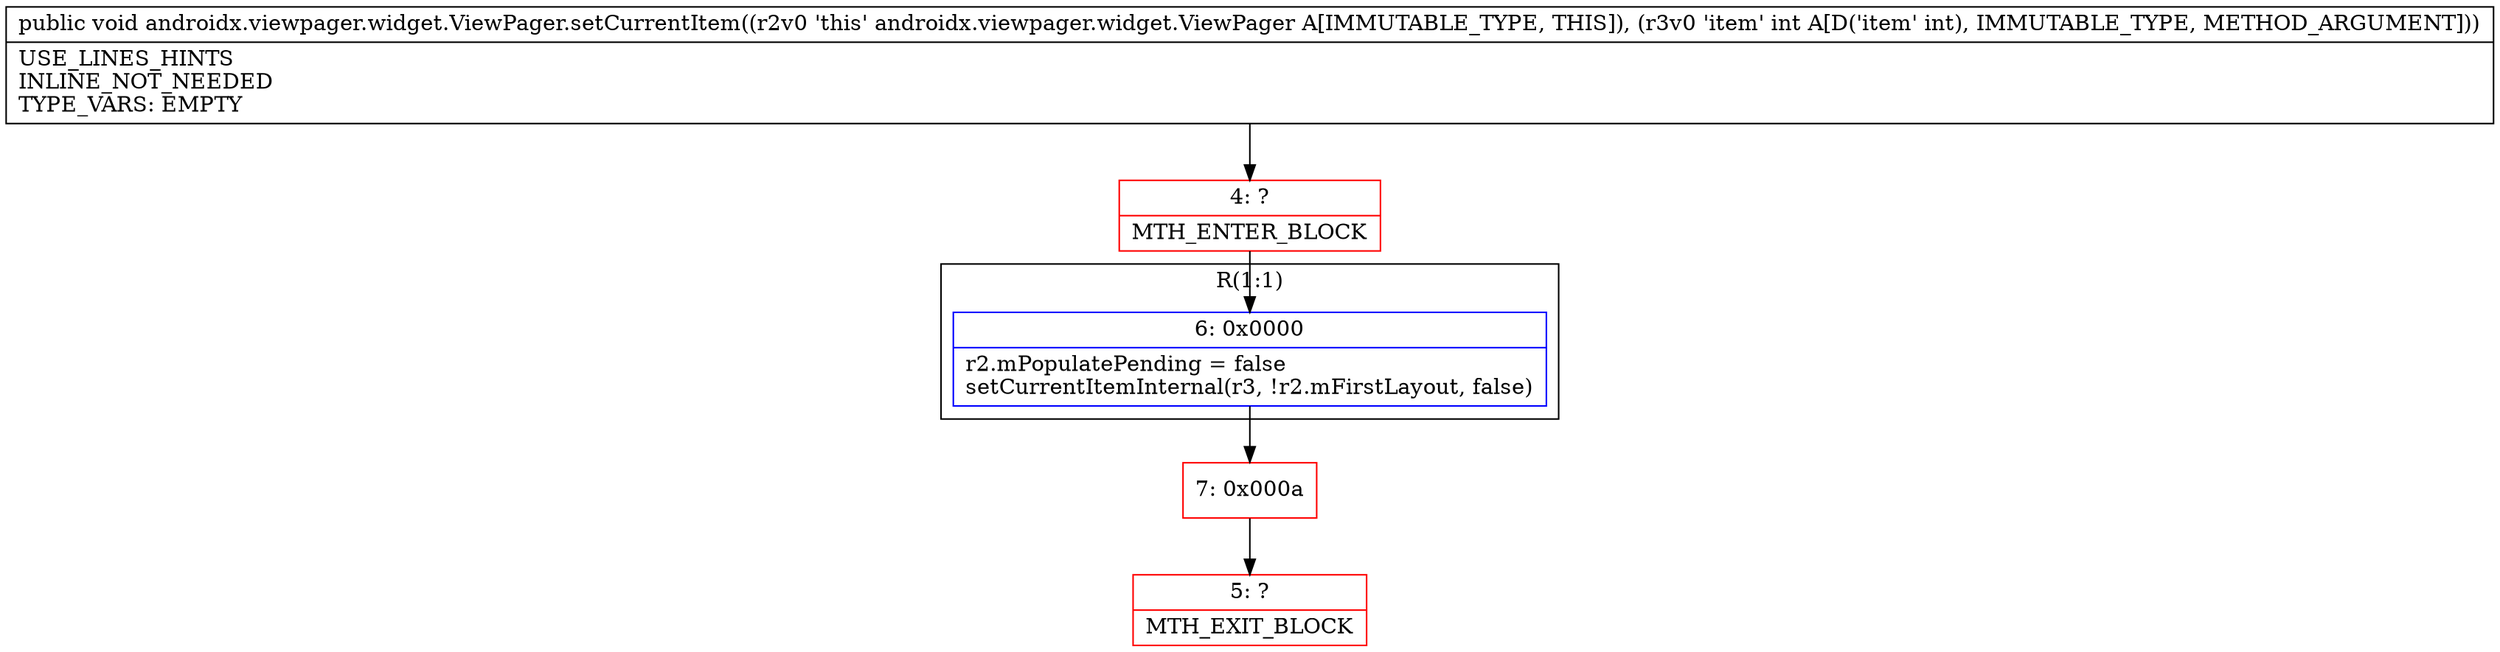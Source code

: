 digraph "CFG forandroidx.viewpager.widget.ViewPager.setCurrentItem(I)V" {
subgraph cluster_Region_203730691 {
label = "R(1:1)";
node [shape=record,color=blue];
Node_6 [shape=record,label="{6\:\ 0x0000|r2.mPopulatePending = false\lsetCurrentItemInternal(r3, !r2.mFirstLayout, false)\l}"];
}
Node_4 [shape=record,color=red,label="{4\:\ ?|MTH_ENTER_BLOCK\l}"];
Node_7 [shape=record,color=red,label="{7\:\ 0x000a}"];
Node_5 [shape=record,color=red,label="{5\:\ ?|MTH_EXIT_BLOCK\l}"];
MethodNode[shape=record,label="{public void androidx.viewpager.widget.ViewPager.setCurrentItem((r2v0 'this' androidx.viewpager.widget.ViewPager A[IMMUTABLE_TYPE, THIS]), (r3v0 'item' int A[D('item' int), IMMUTABLE_TYPE, METHOD_ARGUMENT]))  | USE_LINES_HINTS\lINLINE_NOT_NEEDED\lTYPE_VARS: EMPTY\l}"];
MethodNode -> Node_4;Node_6 -> Node_7;
Node_4 -> Node_6;
Node_7 -> Node_5;
}


